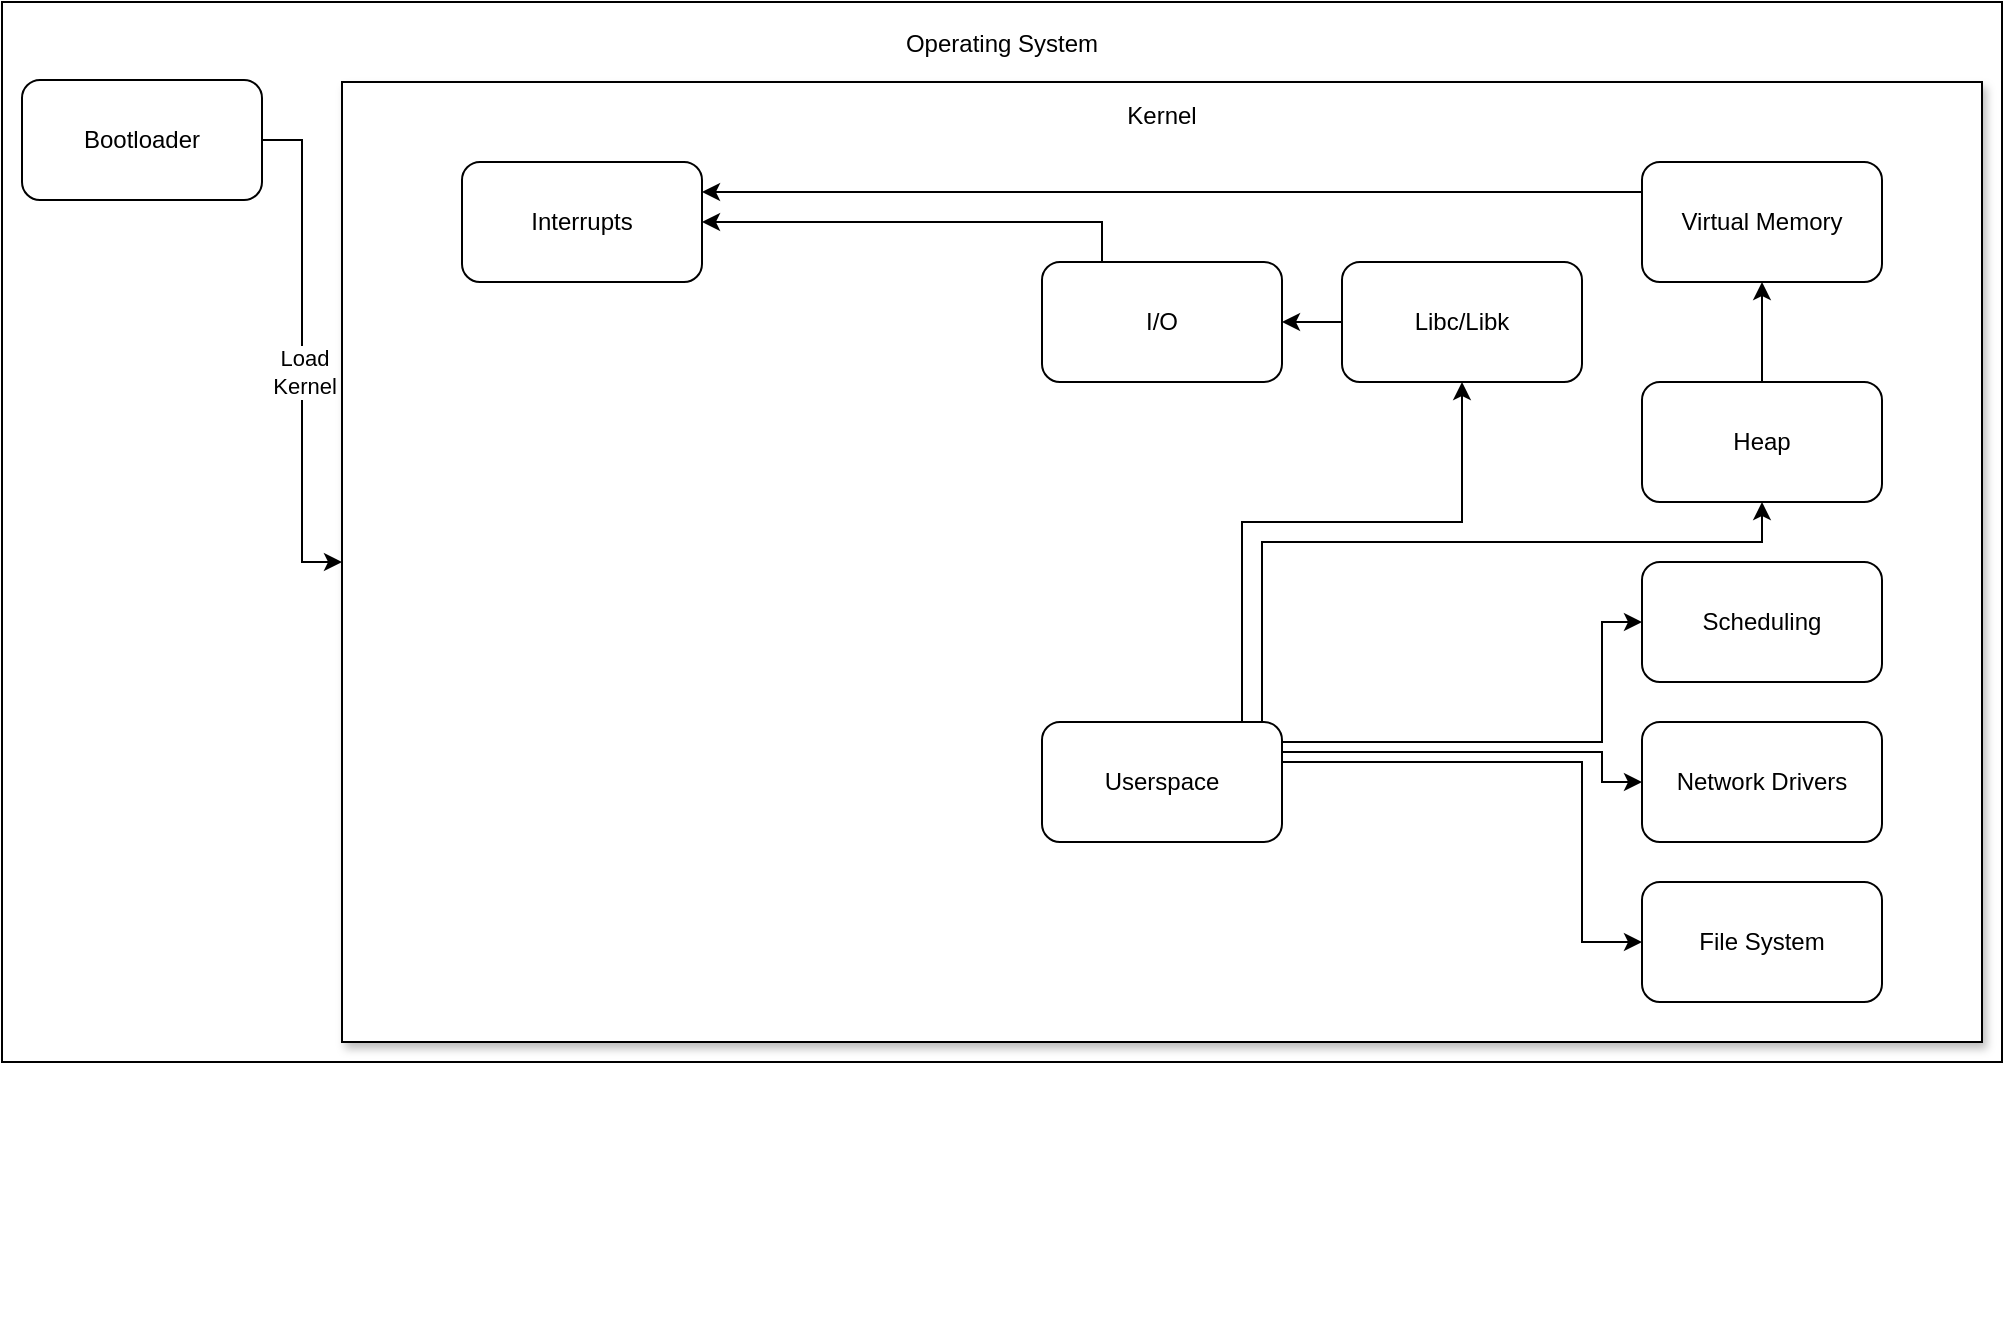 <mxfile version="24.7.13">
  <diagram name="Page-1" id="DkyohpmeY7TYaM27sOqc">
    <mxGraphModel dx="1978" dy="1621" grid="1" gridSize="10" guides="1" tooltips="1" connect="1" arrows="1" fold="1" page="1" pageScale="1" pageWidth="827" pageHeight="1169" math="0" shadow="0">
      <root>
        <mxCell id="0" />
        <mxCell id="1" parent="0" />
        <mxCell id="arVyfkwotfM5I3ve5kxP-1" value="Operating System&lt;div&gt;&lt;br&gt;&lt;/div&gt;&lt;div&gt;&lt;br&gt;&lt;/div&gt;&lt;div&gt;&lt;br&gt;&lt;/div&gt;&lt;div&gt;&lt;br&gt;&lt;/div&gt;&lt;div&gt;&lt;br&gt;&lt;/div&gt;&lt;div&gt;&lt;br&gt;&lt;/div&gt;&lt;div&gt;&lt;br&gt;&lt;/div&gt;&lt;div&gt;&lt;br&gt;&lt;/div&gt;&lt;div&gt;&lt;br&gt;&lt;/div&gt;&lt;div&gt;&lt;br&gt;&lt;/div&gt;&lt;div&gt;&lt;br&gt;&lt;/div&gt;&lt;div&gt;&lt;br&gt;&lt;/div&gt;&lt;div&gt;&lt;br&gt;&lt;/div&gt;&lt;div&gt;&lt;br&gt;&lt;/div&gt;&lt;div&gt;&lt;br&gt;&lt;/div&gt;&lt;div&gt;&lt;br&gt;&lt;/div&gt;&lt;div&gt;&lt;br&gt;&lt;/div&gt;&lt;div&gt;&lt;br&gt;&lt;/div&gt;&lt;div&gt;&lt;br&gt;&lt;/div&gt;&lt;div&gt;&lt;br&gt;&lt;/div&gt;&lt;div&gt;&lt;br&gt;&lt;/div&gt;&lt;div&gt;&lt;br&gt;&lt;/div&gt;&lt;div&gt;&lt;br&gt;&lt;/div&gt;&lt;div&gt;&lt;br&gt;&lt;/div&gt;&lt;div&gt;&lt;br&gt;&lt;/div&gt;&lt;div&gt;&lt;br&gt;&lt;/div&gt;&lt;div&gt;&lt;br&gt;&lt;/div&gt;&lt;div&gt;&lt;br&gt;&lt;/div&gt;&lt;div&gt;&lt;br&gt;&lt;/div&gt;&lt;div&gt;&lt;br&gt;&lt;/div&gt;&lt;div&gt;&lt;br&gt;&lt;/div&gt;&lt;div&gt;&lt;br&gt;&lt;/div&gt;&lt;div&gt;&lt;br&gt;&lt;/div&gt;&lt;div&gt;&lt;br&gt;&lt;/div&gt;" style="rounded=0;whiteSpace=wrap;html=1;" parent="1" vertex="1">
          <mxGeometry x="-40" y="-80" width="1000" height="530" as="geometry" />
        </mxCell>
        <mxCell id="arVyfkwotfM5I3ve5kxP-10" value="" style="edgeStyle=orthogonalEdgeStyle;rounded=0;orthogonalLoop=1;jettySize=auto;html=1;" parent="1" source="arVyfkwotfM5I3ve5kxP-3" target="arVyfkwotfM5I3ve5kxP-4" edge="1">
          <mxGeometry relative="1" as="geometry" />
        </mxCell>
        <mxCell id="arVyfkwotfM5I3ve5kxP-13" value="Load&lt;div&gt;Kernel&lt;/div&gt;" style="edgeLabel;html=1;align=center;verticalAlign=middle;resizable=0;points=[];" parent="arVyfkwotfM5I3ve5kxP-10" vertex="1" connectable="0">
          <mxGeometry x="0.078" y="1" relative="1" as="geometry">
            <mxPoint as="offset" />
          </mxGeometry>
        </mxCell>
        <mxCell id="arVyfkwotfM5I3ve5kxP-3" value="Bootloader" style="rounded=1;whiteSpace=wrap;html=1;" parent="1" vertex="1">
          <mxGeometry x="-30" y="-41" width="120" height="60" as="geometry" />
        </mxCell>
        <mxCell id="arVyfkwotfM5I3ve5kxP-14" value="" style="group" parent="1" vertex="1" connectable="0">
          <mxGeometry x="130" y="-40" width="820" height="620" as="geometry" />
        </mxCell>
        <mxCell id="arVyfkwotfM5I3ve5kxP-4" value="Kernel&lt;div&gt;&lt;br&gt;&lt;/div&gt;&lt;div&gt;&lt;br&gt;&lt;/div&gt;&lt;div&gt;&lt;br&gt;&lt;/div&gt;&lt;div&gt;&lt;br&gt;&lt;/div&gt;&lt;div&gt;&lt;br&gt;&lt;/div&gt;&lt;div&gt;&lt;br&gt;&lt;/div&gt;&lt;div&gt;&lt;br&gt;&lt;/div&gt;&lt;div&gt;&lt;br&gt;&lt;/div&gt;&lt;div&gt;&lt;br&gt;&lt;/div&gt;&lt;div&gt;&lt;br&gt;&lt;/div&gt;&lt;div&gt;&lt;br&gt;&lt;/div&gt;&lt;div&gt;&lt;br&gt;&lt;/div&gt;&lt;div&gt;&lt;br&gt;&lt;/div&gt;&lt;div&gt;&lt;br&gt;&lt;/div&gt;&lt;div&gt;&lt;br&gt;&lt;/div&gt;&lt;div&gt;&lt;br&gt;&lt;/div&gt;&lt;div&gt;&lt;br&gt;&lt;/div&gt;&lt;div&gt;&lt;br&gt;&lt;/div&gt;&lt;div&gt;&lt;br&gt;&lt;/div&gt;&lt;div&gt;&lt;br&gt;&lt;/div&gt;&lt;div&gt;&lt;br&gt;&lt;/div&gt;&lt;div&gt;&lt;br&gt;&lt;/div&gt;&lt;div&gt;&lt;br&gt;&lt;/div&gt;&lt;div&gt;&lt;br&gt;&lt;/div&gt;&lt;div&gt;&lt;br&gt;&lt;/div&gt;&lt;div&gt;&lt;br&gt;&lt;/div&gt;&lt;div&gt;&lt;br&gt;&lt;/div&gt;&lt;div&gt;&lt;br&gt;&lt;/div&gt;&lt;div&gt;&lt;br&gt;&lt;/div&gt;&lt;div&gt;&lt;br&gt;&lt;/div&gt;&lt;div&gt;&lt;br&gt;&lt;/div&gt;" style="rounded=0;whiteSpace=wrap;html=1;shadow=1;" parent="arVyfkwotfM5I3ve5kxP-14" vertex="1">
          <mxGeometry width="820" height="480" as="geometry" />
        </mxCell>
        <mxCell id="arVyfkwotfM5I3ve5kxP-73" style="edgeStyle=orthogonalEdgeStyle;rounded=0;orthogonalLoop=1;jettySize=auto;html=1;exitX=0.25;exitY=0;exitDx=0;exitDy=0;entryX=1;entryY=0.5;entryDx=0;entryDy=0;" parent="arVyfkwotfM5I3ve5kxP-14" source="arVyfkwotfM5I3ve5kxP-12" target="arVyfkwotfM5I3ve5kxP-23" edge="1">
          <mxGeometry relative="1" as="geometry" />
        </mxCell>
        <mxCell id="arVyfkwotfM5I3ve5kxP-12" value="I/O" style="rounded=1;whiteSpace=wrap;html=1;" parent="arVyfkwotfM5I3ve5kxP-14" vertex="1">
          <mxGeometry x="350" y="90" width="120" height="60" as="geometry" />
        </mxCell>
        <mxCell id="arVyfkwotfM5I3ve5kxP-56" value="" style="edgeStyle=orthogonalEdgeStyle;rounded=0;orthogonalLoop=1;jettySize=auto;html=1;" parent="arVyfkwotfM5I3ve5kxP-14" source="arVyfkwotfM5I3ve5kxP-19" target="arVyfkwotfM5I3ve5kxP-12" edge="1">
          <mxGeometry relative="1" as="geometry" />
        </mxCell>
        <mxCell id="arVyfkwotfM5I3ve5kxP-19" value="Libc/Libk" style="rounded=1;whiteSpace=wrap;html=1;" parent="arVyfkwotfM5I3ve5kxP-14" vertex="1">
          <mxGeometry x="500" y="90" width="120" height="60" as="geometry" />
        </mxCell>
        <mxCell id="arVyfkwotfM5I3ve5kxP-57" value="" style="edgeStyle=orthogonalEdgeStyle;rounded=0;orthogonalLoop=1;jettySize=auto;html=1;" parent="arVyfkwotfM5I3ve5kxP-14" source="arVyfkwotfM5I3ve5kxP-20" target="arVyfkwotfM5I3ve5kxP-21" edge="1">
          <mxGeometry relative="1" as="geometry" />
        </mxCell>
        <mxCell id="arVyfkwotfM5I3ve5kxP-20" value="Heap" style="rounded=1;whiteSpace=wrap;html=1;" parent="arVyfkwotfM5I3ve5kxP-14" vertex="1">
          <mxGeometry x="650" y="150" width="120" height="60" as="geometry" />
        </mxCell>
        <mxCell id="arVyfkwotfM5I3ve5kxP-74" style="edgeStyle=orthogonalEdgeStyle;rounded=0;orthogonalLoop=1;jettySize=auto;html=1;exitX=0;exitY=0.25;exitDx=0;exitDy=0;entryX=1;entryY=0.25;entryDx=0;entryDy=0;" parent="arVyfkwotfM5I3ve5kxP-14" source="arVyfkwotfM5I3ve5kxP-21" target="arVyfkwotfM5I3ve5kxP-23" edge="1">
          <mxGeometry relative="1" as="geometry" />
        </mxCell>
        <mxCell id="arVyfkwotfM5I3ve5kxP-21" value="Virtual Memory" style="rounded=1;whiteSpace=wrap;html=1;" parent="arVyfkwotfM5I3ve5kxP-14" vertex="1">
          <mxGeometry x="650" y="40" width="120" height="60" as="geometry" />
        </mxCell>
        <mxCell id="arVyfkwotfM5I3ve5kxP-22" value="File System" style="rounded=1;whiteSpace=wrap;html=1;" parent="arVyfkwotfM5I3ve5kxP-14" vertex="1">
          <mxGeometry x="650" y="400" width="120" height="60" as="geometry" />
        </mxCell>
        <mxCell id="arVyfkwotfM5I3ve5kxP-23" value="Interrupts" style="rounded=1;whiteSpace=wrap;html=1;" parent="arVyfkwotfM5I3ve5kxP-14" vertex="1">
          <mxGeometry x="60" y="40" width="120" height="60" as="geometry" />
        </mxCell>
        <mxCell id="arVyfkwotfM5I3ve5kxP-69" style="edgeStyle=orthogonalEdgeStyle;rounded=0;orthogonalLoop=1;jettySize=auto;html=1;exitX=1;exitY=0.25;exitDx=0;exitDy=0;entryX=0;entryY=0.5;entryDx=0;entryDy=0;" parent="arVyfkwotfM5I3ve5kxP-14" source="arVyfkwotfM5I3ve5kxP-24" target="arVyfkwotfM5I3ve5kxP-27" edge="1">
          <mxGeometry relative="1" as="geometry">
            <Array as="points">
              <mxPoint x="630" y="335" />
              <mxPoint x="630" y="350" />
            </Array>
          </mxGeometry>
        </mxCell>
        <mxCell id="arVyfkwotfM5I3ve5kxP-70" style="edgeStyle=orthogonalEdgeStyle;rounded=0;orthogonalLoop=1;jettySize=auto;html=1;exitX=1;exitY=0.5;exitDx=0;exitDy=0;entryX=0;entryY=0.5;entryDx=0;entryDy=0;" parent="arVyfkwotfM5I3ve5kxP-14" source="arVyfkwotfM5I3ve5kxP-24" target="arVyfkwotfM5I3ve5kxP-22" edge="1">
          <mxGeometry relative="1" as="geometry">
            <Array as="points">
              <mxPoint x="470" y="340" />
              <mxPoint x="620" y="340" />
              <mxPoint x="620" y="430" />
            </Array>
          </mxGeometry>
        </mxCell>
        <mxCell id="arVyfkwotfM5I3ve5kxP-71" style="edgeStyle=orthogonalEdgeStyle;rounded=0;orthogonalLoop=1;jettySize=auto;html=1;exitX=1;exitY=0.25;exitDx=0;exitDy=0;entryX=0;entryY=0.5;entryDx=0;entryDy=0;" parent="arVyfkwotfM5I3ve5kxP-14" source="arVyfkwotfM5I3ve5kxP-24" target="arVyfkwotfM5I3ve5kxP-26" edge="1">
          <mxGeometry relative="1" as="geometry">
            <Array as="points">
              <mxPoint x="470" y="330" />
              <mxPoint x="630" y="330" />
              <mxPoint x="630" y="270" />
            </Array>
          </mxGeometry>
        </mxCell>
        <mxCell id="arVyfkwotfM5I3ve5kxP-72" style="edgeStyle=orthogonalEdgeStyle;rounded=0;orthogonalLoop=1;jettySize=auto;html=1;exitX=0.75;exitY=0;exitDx=0;exitDy=0;entryX=0.5;entryY=1;entryDx=0;entryDy=0;" parent="arVyfkwotfM5I3ve5kxP-14" source="arVyfkwotfM5I3ve5kxP-24" target="arVyfkwotfM5I3ve5kxP-20" edge="1">
          <mxGeometry relative="1" as="geometry">
            <Array as="points">
              <mxPoint x="460" y="320" />
              <mxPoint x="460" y="230" />
              <mxPoint x="710" y="230" />
            </Array>
          </mxGeometry>
        </mxCell>
        <mxCell id="arVyfkwotfM5I3ve5kxP-75" style="edgeStyle=orthogonalEdgeStyle;rounded=0;orthogonalLoop=1;jettySize=auto;html=1;exitX=0.5;exitY=0;exitDx=0;exitDy=0;entryX=0.5;entryY=1;entryDx=0;entryDy=0;" parent="arVyfkwotfM5I3ve5kxP-14" source="arVyfkwotfM5I3ve5kxP-24" target="arVyfkwotfM5I3ve5kxP-19" edge="1">
          <mxGeometry relative="1" as="geometry">
            <Array as="points">
              <mxPoint x="450" y="320" />
              <mxPoint x="450" y="220" />
              <mxPoint x="560" y="220" />
            </Array>
          </mxGeometry>
        </mxCell>
        <mxCell id="arVyfkwotfM5I3ve5kxP-24" value="Userspace" style="rounded=1;whiteSpace=wrap;html=1;" parent="arVyfkwotfM5I3ve5kxP-14" vertex="1">
          <mxGeometry x="350" y="320" width="120" height="60" as="geometry" />
        </mxCell>
        <mxCell id="arVyfkwotfM5I3ve5kxP-26" value="Scheduling" style="rounded=1;whiteSpace=wrap;html=1;" parent="arVyfkwotfM5I3ve5kxP-14" vertex="1">
          <mxGeometry x="650" y="240" width="120" height="60" as="geometry" />
        </mxCell>
        <mxCell id="arVyfkwotfM5I3ve5kxP-27" value="Network Drivers" style="rounded=1;whiteSpace=wrap;html=1;" parent="arVyfkwotfM5I3ve5kxP-14" vertex="1">
          <mxGeometry x="650" y="320" width="120" height="60" as="geometry" />
        </mxCell>
      </root>
    </mxGraphModel>
  </diagram>
</mxfile>

